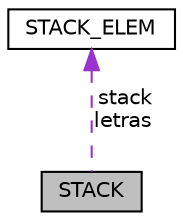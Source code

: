 digraph "STACK"
{
 // LATEX_PDF_SIZE
  edge [fontname="Helvetica",fontsize="10",labelfontname="Helvetica",labelfontsize="10"];
  node [fontname="Helvetica",fontsize="10",shape=record];
  Node1 [label="STACK",height=0.2,width=0.4,color="black", fillcolor="grey75", style="filled", fontcolor="black",tooltip=" "];
  Node2 -> Node1 [dir="back",color="darkorchid3",fontsize="10",style="dashed",label=" stack\nletras" ,fontname="Helvetica"];
  Node2 [label="STACK_ELEM",height=0.2,width=0.4,color="black", fillcolor="white", style="filled",URL="$structSTACK__ELEM.html",tooltip=" "];
}
